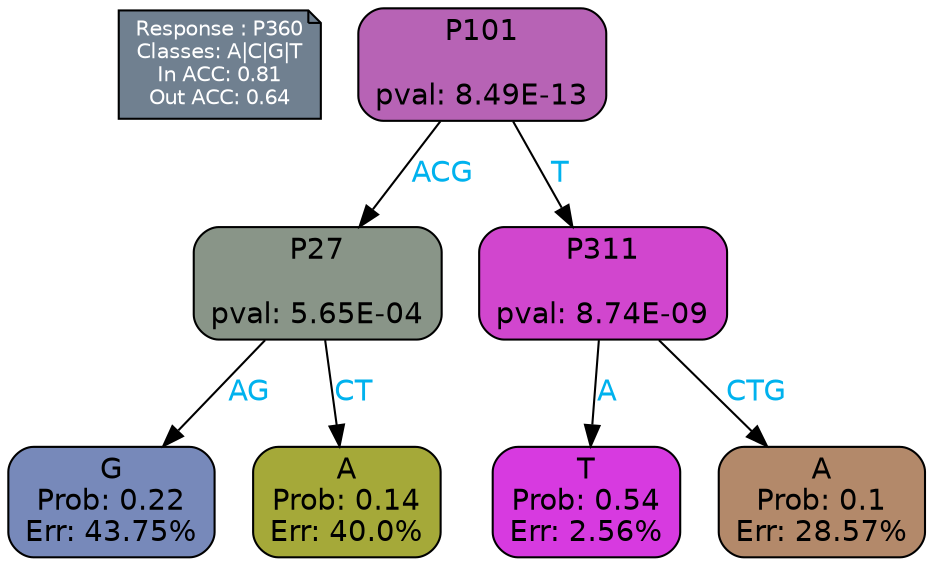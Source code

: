 digraph Tree {
node [shape=box, style="filled, rounded", color="black", fontname=helvetica] ;
graph [ranksep=equally, splines=polylines, bgcolor=transparent, dpi=600] ;
edge [fontname=helvetica] ;
LEGEND [label="Response : P360
Classes: A|C|G|T
In ACC: 0.81
Out ACC: 0.64
",shape=note,align=left,style=filled,fillcolor="slategray",fontcolor="white",fontsize=10];1 [label="P101

pval: 8.49E-13", fillcolor="#b763b5"] ;
2 [label="P27

pval: 5.65E-04", fillcolor="#899588"] ;
3 [label="G
Prob: 0.22
Err: 43.75%", fillcolor="#7789ba"] ;
4 [label="A
Prob: 0.14
Err: 40.0%", fillcolor="#a5a939"] ;
5 [label="P311

pval: 8.74E-09", fillcolor="#d146ce"] ;
6 [label="T
Prob: 0.54
Err: 2.56%", fillcolor="#d73ae0"] ;
7 [label="A
Prob: 0.1
Err: 28.57%", fillcolor="#b3896a"] ;
1 -> 2 [label="ACG",fontcolor=deepskyblue2] ;
1 -> 5 [label="T",fontcolor=deepskyblue2] ;
2 -> 3 [label="AG",fontcolor=deepskyblue2] ;
2 -> 4 [label="CT",fontcolor=deepskyblue2] ;
5 -> 6 [label="A",fontcolor=deepskyblue2] ;
5 -> 7 [label="CTG",fontcolor=deepskyblue2] ;
{rank = same; 3;4;6;7;}{rank = same; LEGEND;1;}}